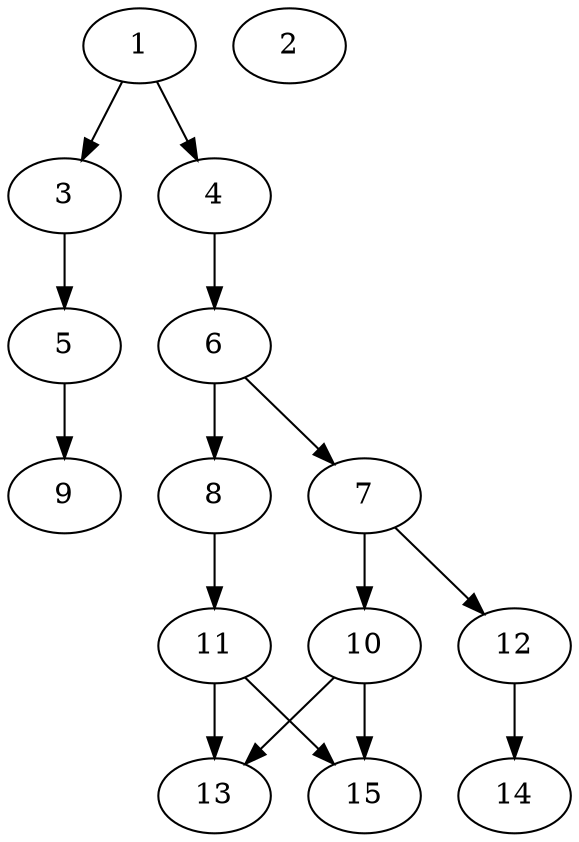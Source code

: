 // DAG automatically generated by daggen at Thu Oct  3 13:59:27 2019
// ./daggen --dot -n 15 --ccr 0.4 --fat 0.5 --regular 0.9 --density 0.5 --mindata 5242880 --maxdata 52428800 
digraph G {
  1 [size="60866560", alpha="0.14", expect_size="24346624"] 
  1 -> 3 [size ="24346624"]
  1 -> 4 [size ="24346624"]
  2 [size="106240000", alpha="0.11", expect_size="42496000"] 
  3 [size="43944960", alpha="0.01", expect_size="17577984"] 
  3 -> 5 [size ="17577984"]
  4 [size="72481280", alpha="0.14", expect_size="28992512"] 
  4 -> 6 [size ="28992512"]
  5 [size="31616000", alpha="0.17", expect_size="12646400"] 
  5 -> 9 [size ="12646400"]
  6 [size="71447040", alpha="0.01", expect_size="28578816"] 
  6 -> 7 [size ="28578816"]
  6 -> 8 [size ="28578816"]
  7 [size="50199040", alpha="0.01", expect_size="20079616"] 
  7 -> 10 [size ="20079616"]
  7 -> 12 [size ="20079616"]
  8 [size="122096640", alpha="0.11", expect_size="48838656"] 
  8 -> 11 [size ="48838656"]
  9 [size="51834880", alpha="0.19", expect_size="20733952"] 
  10 [size="84136960", alpha="0.17", expect_size="33654784"] 
  10 -> 13 [size ="33654784"]
  10 -> 15 [size ="33654784"]
  11 [size="75338240", alpha="0.18", expect_size="30135296"] 
  11 -> 13 [size ="30135296"]
  11 -> 15 [size ="30135296"]
  12 [size="39482880", alpha="0.05", expect_size="15793152"] 
  12 -> 14 [size ="15793152"]
  13 [size="104673280", alpha="0.10", expect_size="41869312"] 
  14 [size="107886080", alpha="0.11", expect_size="43154432"] 
  15 [size="74096640", alpha="0.07", expect_size="29638656"] 
}
